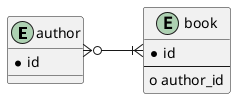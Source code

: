 @startuml
left to right direction

entity author {
  * id
}

entity book {
  * id
  ---
  o author_id
}

author }o--|{ book

@enduml